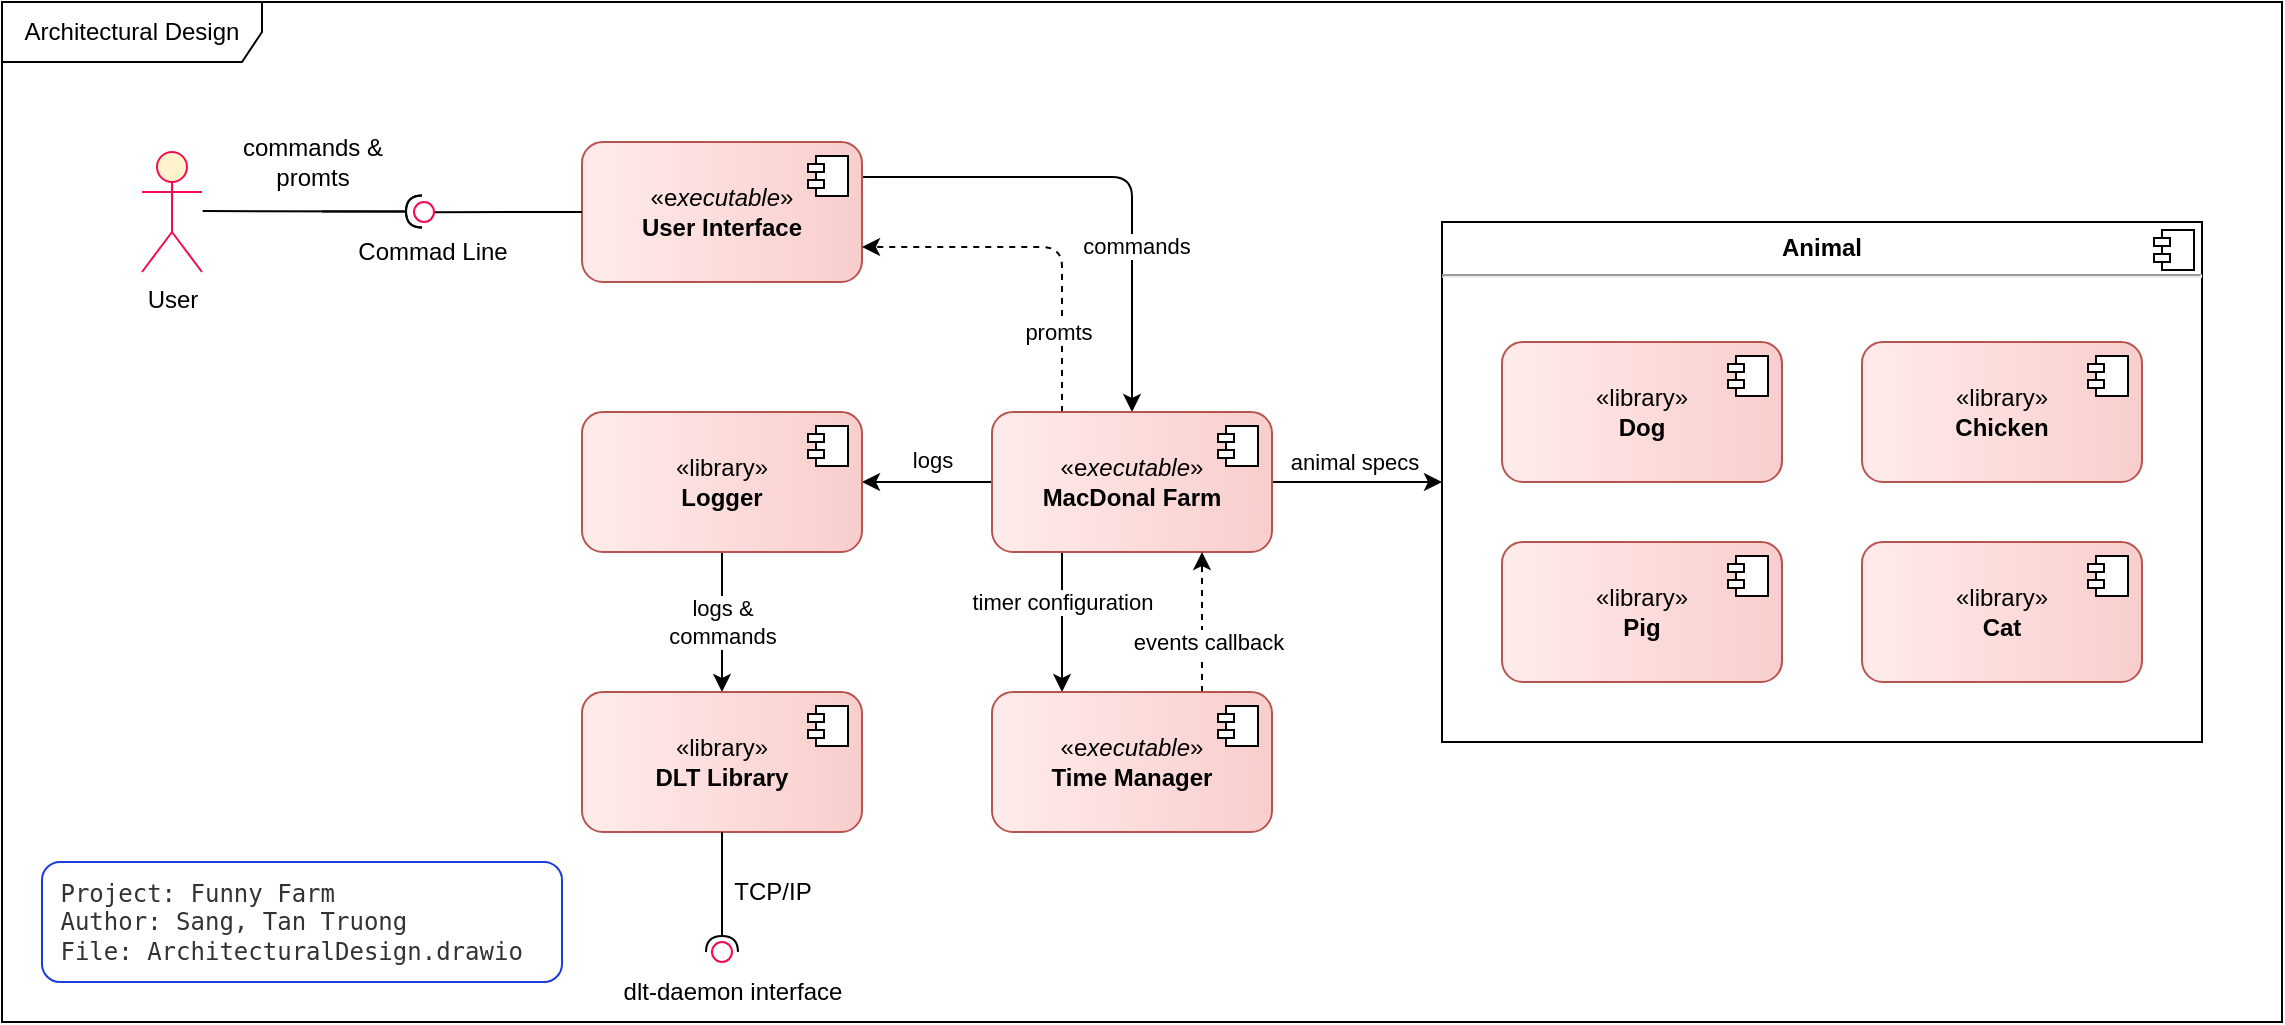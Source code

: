 <mxfile>
    <diagram id="e4D7jmNhMaVTa04ubELZ" name="Main">
        <mxGraphModel dx="2450" dy="1272" grid="1" gridSize="10" guides="1" tooltips="1" connect="1" arrows="1" fold="1" page="1" pageScale="1" pageWidth="850" pageHeight="1100" math="0" shadow="0">
            <root>
                <mxCell id="0"/>
                <mxCell id="1" parent="0"/>
                <mxCell id="2" value="Architectural Design" style="shape=umlFrame;whiteSpace=wrap;html=1;width=130;height=30;" parent="1" vertex="1">
                    <mxGeometry x="-140" y="330" width="1140" height="510" as="geometry"/>
                </mxCell>
                <mxCell id="3" value="&lt;blockquote style=&quot;margin: 0 0 0 40px; border: none; padding: 0px;&quot;&gt;&lt;/blockquote&gt;&lt;blockquote style=&quot;margin: 0 0 0 40px; border: none; padding: 0px;&quot;&gt;&lt;/blockquote&gt;&lt;pre&gt; Project: Funny Farm&lt;br&gt; Author: Sang, Tan Truong&lt;br&gt; File: ArchitecturalDesign.drawio&lt;/pre&gt;&lt;blockquote style=&quot;margin: 0 0 0 40px; border: none; padding: 0px;&quot;&gt;&lt;/blockquote&gt;&lt;blockquote style=&quot;margin: 0 0 0 40px; border: none; padding: 0px;&quot;&gt;&lt;/blockquote&gt;" style="rounded=1;whiteSpace=wrap;html=1;fillStyle=auto;pointerEvents=0;strokeColor=#1d3cd7;fontFamily=Helvetica;fontSize=12;fontColor=#333333;fillColor=none;gradientColor=none;gradientDirection=west;align=left;" parent="1" vertex="1">
                    <mxGeometry x="-120" y="760" width="260" height="60" as="geometry"/>
                </mxCell>
                <mxCell id="35" style="edgeStyle=orthogonalEdgeStyle;html=1;exitX=1;exitY=0.25;exitDx=0;exitDy=0;entryX=0.5;entryY=0;entryDx=0;entryDy=0;" edge="1" parent="1" source="4" target="6">
                    <mxGeometry relative="1" as="geometry">
                        <Array as="points">
                            <mxPoint x="425" y="418"/>
                        </Array>
                    </mxGeometry>
                </mxCell>
                <mxCell id="42" value="commands" style="edgeLabel;html=1;align=center;verticalAlign=middle;resizable=0;points=[];" vertex="1" connectable="0" parent="35">
                    <mxGeometry x="0.342" y="2" relative="1" as="geometry">
                        <mxPoint as="offset"/>
                    </mxGeometry>
                </mxCell>
                <mxCell id="4" value="«e&lt;i&gt;xecutable&lt;/i&gt;»&lt;br&gt;&lt;b&gt;User Interface&lt;/b&gt;" style="html=1;dropTarget=0;whiteSpace=wrap;fillColor=#f8cecc;strokeColor=#b85450;fillStyle=auto;gradientDirection=west;gradientColor=#ffebeb;rounded=1;" parent="1" vertex="1">
                    <mxGeometry x="150" y="400" width="140" height="70" as="geometry"/>
                </mxCell>
                <mxCell id="5" value="" style="shape=module;jettyWidth=8;jettyHeight=4;" parent="4" vertex="1">
                    <mxGeometry x="1" width="20" height="20" relative="1" as="geometry">
                        <mxPoint x="-27" y="7" as="offset"/>
                    </mxGeometry>
                </mxCell>
                <mxCell id="29" value="logs" style="edgeStyle=none;html=1;entryX=1;entryY=0.5;entryDx=0;entryDy=0;" edge="1" parent="1" source="6" target="10">
                    <mxGeometry x="-0.077" y="-11" relative="1" as="geometry">
                        <mxPoint as="offset"/>
                    </mxGeometry>
                </mxCell>
                <mxCell id="31" style="edgeStyle=none;html=1;entryX=0.25;entryY=0;entryDx=0;entryDy=0;exitX=0.25;exitY=1;exitDx=0;exitDy=0;" edge="1" parent="1" source="6" target="8">
                    <mxGeometry relative="1" as="geometry"/>
                </mxCell>
                <mxCell id="46" value="timer configuration" style="edgeLabel;html=1;align=center;verticalAlign=middle;resizable=0;points=[];" vertex="1" connectable="0" parent="31">
                    <mxGeometry x="-0.29" relative="1" as="geometry">
                        <mxPoint as="offset"/>
                    </mxGeometry>
                </mxCell>
                <mxCell id="33" style="edgeStyle=none;html=1;exitX=1;exitY=0.5;exitDx=0;exitDy=0;" edge="1" parent="1" source="6">
                    <mxGeometry relative="1" as="geometry">
                        <mxPoint x="580" y="570" as="targetPoint"/>
                    </mxGeometry>
                </mxCell>
                <mxCell id="44" value="animal specs" style="edgeLabel;html=1;align=center;verticalAlign=middle;resizable=0;points=[];" vertex="1" connectable="0" parent="33">
                    <mxGeometry x="-0.04" y="1" relative="1" as="geometry">
                        <mxPoint y="-9" as="offset"/>
                    </mxGeometry>
                </mxCell>
                <mxCell id="34" style="edgeStyle=orthogonalEdgeStyle;html=1;exitX=0.25;exitY=0;exitDx=0;exitDy=0;entryX=1;entryY=0.75;entryDx=0;entryDy=0;dashed=1;" edge="1" parent="1" source="6" target="4">
                    <mxGeometry relative="1" as="geometry"/>
                </mxCell>
                <mxCell id="43" value="promts" style="edgeLabel;html=1;align=center;verticalAlign=middle;resizable=0;points=[];" vertex="1" connectable="0" parent="34">
                    <mxGeometry x="-0.558" y="2" relative="1" as="geometry">
                        <mxPoint as="offset"/>
                    </mxGeometry>
                </mxCell>
                <mxCell id="6" value="«e&lt;i&gt;xecutable&lt;/i&gt;»&lt;br&gt;&lt;b&gt;MacDonal Farm&lt;/b&gt;" style="html=1;dropTarget=0;whiteSpace=wrap;fillColor=#f8cecc;strokeColor=#b85450;fillStyle=auto;gradientDirection=west;gradientColor=#ffebeb;rounded=1;" vertex="1" parent="1">
                    <mxGeometry x="355" y="535" width="140" height="70" as="geometry"/>
                </mxCell>
                <mxCell id="7" value="" style="shape=module;jettyWidth=8;jettyHeight=4;" vertex="1" parent="6">
                    <mxGeometry x="1" width="20" height="20" relative="1" as="geometry">
                        <mxPoint x="-27" y="7" as="offset"/>
                    </mxGeometry>
                </mxCell>
                <mxCell id="32" style="edgeStyle=none;html=1;exitX=0.75;exitY=0;exitDx=0;exitDy=0;entryX=0.75;entryY=1;entryDx=0;entryDy=0;dashed=1;" edge="1" parent="1" source="8" target="6">
                    <mxGeometry relative="1" as="geometry"/>
                </mxCell>
                <mxCell id="45" value="events callback" style="edgeLabel;html=1;align=center;verticalAlign=middle;resizable=0;points=[];" vertex="1" connectable="0" parent="32">
                    <mxGeometry x="0.329" y="-3" relative="1" as="geometry">
                        <mxPoint y="21" as="offset"/>
                    </mxGeometry>
                </mxCell>
                <mxCell id="8" value="«e&lt;i&gt;xecutable&lt;/i&gt;»&lt;br&gt;&lt;b&gt;Time Manager&lt;/b&gt;" style="html=1;dropTarget=0;whiteSpace=wrap;fillColor=#f8cecc;strokeColor=#b85450;fillStyle=auto;gradientDirection=west;gradientColor=#ffebeb;rounded=1;" vertex="1" parent="1">
                    <mxGeometry x="355" y="675" width="140" height="70" as="geometry"/>
                </mxCell>
                <mxCell id="9" value="" style="shape=module;jettyWidth=8;jettyHeight=4;" vertex="1" parent="8">
                    <mxGeometry x="1" width="20" height="20" relative="1" as="geometry">
                        <mxPoint x="-27" y="7" as="offset"/>
                    </mxGeometry>
                </mxCell>
                <mxCell id="30" value="logs &amp;amp;&lt;br&gt;commands" style="edgeStyle=none;html=1;entryX=0.5;entryY=0;entryDx=0;entryDy=0;" edge="1" parent="1" source="10" target="12">
                    <mxGeometry relative="1" as="geometry"/>
                </mxCell>
                <mxCell id="10" value="«library»&lt;br&gt;&lt;b&gt;Logger&lt;/b&gt;" style="html=1;dropTarget=0;whiteSpace=wrap;fillColor=#f8cecc;strokeColor=#b85450;fillStyle=auto;gradientDirection=west;gradientColor=#ffebeb;rounded=1;" vertex="1" parent="1">
                    <mxGeometry x="150" y="535" width="140" height="70" as="geometry"/>
                </mxCell>
                <mxCell id="11" value="" style="shape=module;jettyWidth=8;jettyHeight=4;" vertex="1" parent="10">
                    <mxGeometry x="1" width="20" height="20" relative="1" as="geometry">
                        <mxPoint x="-27" y="7" as="offset"/>
                    </mxGeometry>
                </mxCell>
                <mxCell id="12" value="«library»&lt;br&gt;&lt;b&gt;DLT Library&lt;/b&gt;" style="html=1;dropTarget=0;whiteSpace=wrap;fillColor=#f8cecc;strokeColor=#b85450;fillStyle=auto;gradientDirection=west;gradientColor=#ffebeb;rounded=1;" vertex="1" parent="1">
                    <mxGeometry x="150" y="675" width="140" height="70" as="geometry"/>
                </mxCell>
                <mxCell id="13" value="" style="shape=module;jettyWidth=8;jettyHeight=4;" vertex="1" parent="12">
                    <mxGeometry x="1" width="20" height="20" relative="1" as="geometry">
                        <mxPoint x="-27" y="7" as="offset"/>
                    </mxGeometry>
                </mxCell>
                <mxCell id="26" value="User" style="shape=umlActor;verticalLabelPosition=bottom;verticalAlign=top;html=1;fillColor=#fff2cc;strokeColor=#f40b51;" vertex="1" parent="1">
                    <mxGeometry x="-70" y="405" width="30" height="60" as="geometry"/>
                </mxCell>
                <mxCell id="28" value="" style="group" vertex="1" connectable="0" parent="1">
                    <mxGeometry x="580" y="440" width="380" height="260" as="geometry"/>
                </mxCell>
                <mxCell id="16" value="&lt;p style=&quot;margin:0px;margin-top:6px;text-align:center;&quot;&gt;&lt;b&gt;Animal&lt;/b&gt;&lt;/p&gt;&lt;hr&gt;&lt;p style=&quot;margin:0px;margin-left:8px;&quot;&gt;&lt;br&gt;&lt;br&gt;&lt;/p&gt;" style="align=left;overflow=fill;html=1;dropTarget=0;" vertex="1" parent="28">
                    <mxGeometry width="380" height="260" as="geometry"/>
                </mxCell>
                <mxCell id="17" value="" style="shape=component;jettyWidth=8;jettyHeight=4;" vertex="1" parent="16">
                    <mxGeometry x="1" width="20" height="20" relative="1" as="geometry">
                        <mxPoint x="-24" y="4" as="offset"/>
                    </mxGeometry>
                </mxCell>
                <mxCell id="18" value="«library»&lt;br&gt;&lt;b&gt;Dog&lt;/b&gt;" style="html=1;dropTarget=0;whiteSpace=wrap;fillColor=#f8cecc;strokeColor=#b85450;fillStyle=auto;gradientDirection=west;gradientColor=#ffebeb;rounded=1;" vertex="1" parent="28">
                    <mxGeometry x="30" y="60" width="140" height="70" as="geometry"/>
                </mxCell>
                <mxCell id="19" value="" style="shape=module;jettyWidth=8;jettyHeight=4;" vertex="1" parent="18">
                    <mxGeometry x="1" width="20" height="20" relative="1" as="geometry">
                        <mxPoint x="-27" y="7" as="offset"/>
                    </mxGeometry>
                </mxCell>
                <mxCell id="20" value="«library»&lt;br&gt;&lt;b&gt;Pig&lt;/b&gt;" style="html=1;dropTarget=0;whiteSpace=wrap;fillColor=#f8cecc;strokeColor=#b85450;fillStyle=auto;gradientDirection=west;gradientColor=#ffebeb;rounded=1;" vertex="1" parent="28">
                    <mxGeometry x="30" y="160" width="140" height="70" as="geometry"/>
                </mxCell>
                <mxCell id="21" value="" style="shape=module;jettyWidth=8;jettyHeight=4;" vertex="1" parent="20">
                    <mxGeometry x="1" width="20" height="20" relative="1" as="geometry">
                        <mxPoint x="-27" y="7" as="offset"/>
                    </mxGeometry>
                </mxCell>
                <mxCell id="22" value="«library»&lt;br&gt;&lt;b&gt;Cat&lt;/b&gt;" style="html=1;dropTarget=0;whiteSpace=wrap;fillColor=#f8cecc;strokeColor=#b85450;fillStyle=auto;gradientDirection=west;gradientColor=#ffebeb;rounded=1;" vertex="1" parent="28">
                    <mxGeometry x="210" y="160" width="140" height="70" as="geometry"/>
                </mxCell>
                <mxCell id="23" value="" style="shape=module;jettyWidth=8;jettyHeight=4;" vertex="1" parent="22">
                    <mxGeometry x="1" width="20" height="20" relative="1" as="geometry">
                        <mxPoint x="-27" y="7" as="offset"/>
                    </mxGeometry>
                </mxCell>
                <mxCell id="24" value="«library»&lt;br&gt;&lt;b&gt;Chicken&lt;/b&gt;" style="html=1;dropTarget=0;whiteSpace=wrap;fillColor=#f8cecc;strokeColor=#b85450;fillStyle=auto;gradientDirection=west;gradientColor=#ffebeb;rounded=1;" vertex="1" parent="28">
                    <mxGeometry x="210" y="60" width="140" height="70" as="geometry"/>
                </mxCell>
                <mxCell id="25" value="" style="shape=module;jettyWidth=8;jettyHeight=4;" vertex="1" parent="24">
                    <mxGeometry x="1" width="20" height="20" relative="1" as="geometry">
                        <mxPoint x="-27" y="7" as="offset"/>
                    </mxGeometry>
                </mxCell>
                <mxCell id="36" value="" style="rounded=0;orthogonalLoop=1;jettySize=auto;html=1;endArrow=none;endFill=0;sketch=0;sourcePerimeterSpacing=0;targetPerimeterSpacing=0;exitX=0;exitY=0.5;exitDx=0;exitDy=0;" edge="1" target="38" parent="1" source="4">
                    <mxGeometry relative="1" as="geometry">
                        <mxPoint x="240" y="555" as="sourcePoint"/>
                    </mxGeometry>
                </mxCell>
                <mxCell id="37" value="" style="rounded=0;orthogonalLoop=1;jettySize=auto;html=1;endArrow=halfCircle;endFill=0;endSize=6;strokeWidth=1;sketch=0;" edge="1" parent="1">
                    <mxGeometry relative="1" as="geometry">
                        <mxPoint x="20" y="434.8" as="sourcePoint"/>
                        <mxPoint x="70" y="434.8" as="targetPoint"/>
                    </mxGeometry>
                </mxCell>
                <mxCell id="38" value="" style="ellipse;whiteSpace=wrap;html=1;align=center;aspect=fixed;resizable=0;points=[];outlineConnect=0;sketch=0;strokeColor=#f40b51;" vertex="1" parent="1">
                    <mxGeometry x="66" y="430" width="10" height="10" as="geometry"/>
                </mxCell>
                <mxCell id="39" value="" style="rounded=0;orthogonalLoop=1;jettySize=auto;html=1;endArrow=halfCircle;endFill=0;endSize=6;strokeWidth=1;sketch=0;exitX=0.088;exitY=0.205;exitDx=0;exitDy=0;exitPerimeter=0;" edge="1" parent="1" source="2">
                    <mxGeometry relative="1" as="geometry">
                        <mxPoint x="20" y="434.8" as="sourcePoint"/>
                        <mxPoint x="70" y="434.8" as="targetPoint"/>
                    </mxGeometry>
                </mxCell>
                <mxCell id="40" value="commands &amp;amp;&lt;br&gt;promts" style="text;html=1;align=center;verticalAlign=middle;resizable=0;points=[];autosize=1;strokeColor=none;fillColor=none;" vertex="1" parent="1">
                    <mxGeometry x="-30" y="390" width="90" height="40" as="geometry"/>
                </mxCell>
                <mxCell id="41" value="Commad Line" style="text;html=1;align=center;verticalAlign=middle;resizable=0;points=[];autosize=1;strokeColor=none;fillColor=none;" vertex="1" parent="1">
                    <mxGeometry x="25" y="440" width="100" height="30" as="geometry"/>
                </mxCell>
                <mxCell id="48" value="" style="rounded=0;orthogonalLoop=1;jettySize=auto;html=1;endArrow=halfCircle;endFill=0;entryX=0.5;entryY=0.5;endSize=6;strokeWidth=1;sketch=0;exitX=0.5;exitY=1;exitDx=0;exitDy=0;" edge="1" target="49" parent="1" source="12">
                    <mxGeometry relative="1" as="geometry">
                        <mxPoint x="270" y="705" as="sourcePoint"/>
                    </mxGeometry>
                </mxCell>
                <mxCell id="49" value="" style="ellipse;whiteSpace=wrap;html=1;align=center;aspect=fixed;resizable=0;points=[];outlineConnect=0;sketch=0;strokeColor=#f40b51;" vertex="1" parent="1">
                    <mxGeometry x="215" y="800" width="10" height="10" as="geometry"/>
                </mxCell>
                <mxCell id="51" value="TCP/IP" style="text;html=1;align=center;verticalAlign=middle;resizable=0;points=[];autosize=1;strokeColor=none;fillColor=none;" vertex="1" parent="1">
                    <mxGeometry x="215" y="760" width="60" height="30" as="geometry"/>
                </mxCell>
                <mxCell id="52" value="dlt-daemon interface" style="text;html=1;align=center;verticalAlign=middle;resizable=0;points=[];autosize=1;strokeColor=none;fillColor=none;" vertex="1" parent="1">
                    <mxGeometry x="160" y="810" width="130" height="30" as="geometry"/>
                </mxCell>
            </root>
        </mxGraphModel>
    </diagram>
</mxfile>